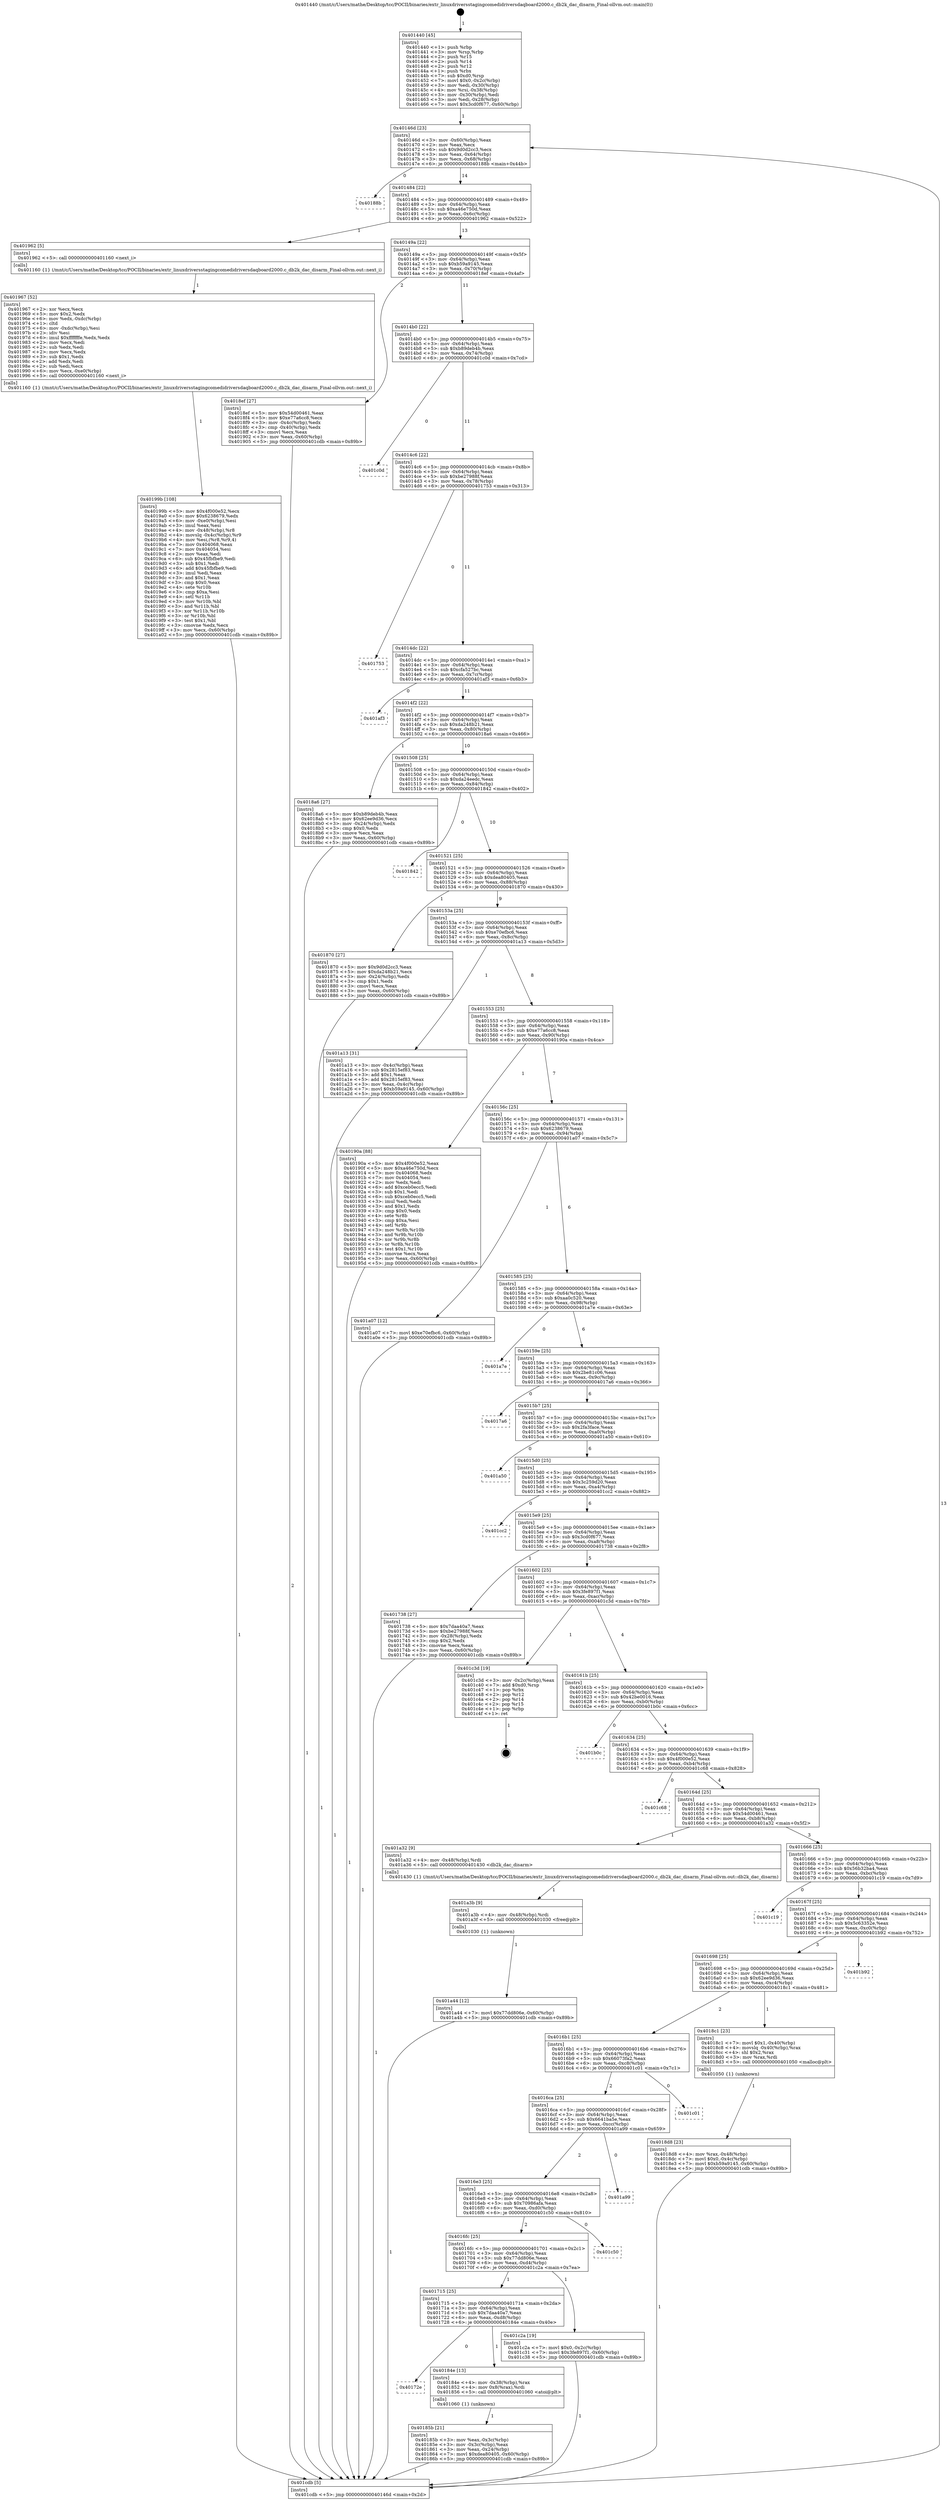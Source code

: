 digraph "0x401440" {
  label = "0x401440 (/mnt/c/Users/mathe/Desktop/tcc/POCII/binaries/extr_linuxdriversstagingcomedidriversdaqboard2000.c_db2k_dac_disarm_Final-ollvm.out::main(0))"
  labelloc = "t"
  node[shape=record]

  Entry [label="",width=0.3,height=0.3,shape=circle,fillcolor=black,style=filled]
  "0x40146d" [label="{
     0x40146d [23]\l
     | [instrs]\l
     &nbsp;&nbsp;0x40146d \<+3\>: mov -0x60(%rbp),%eax\l
     &nbsp;&nbsp;0x401470 \<+2\>: mov %eax,%ecx\l
     &nbsp;&nbsp;0x401472 \<+6\>: sub $0x9d0d2cc3,%ecx\l
     &nbsp;&nbsp;0x401478 \<+3\>: mov %eax,-0x64(%rbp)\l
     &nbsp;&nbsp;0x40147b \<+3\>: mov %ecx,-0x68(%rbp)\l
     &nbsp;&nbsp;0x40147e \<+6\>: je 000000000040188b \<main+0x44b\>\l
  }"]
  "0x40188b" [label="{
     0x40188b\l
  }", style=dashed]
  "0x401484" [label="{
     0x401484 [22]\l
     | [instrs]\l
     &nbsp;&nbsp;0x401484 \<+5\>: jmp 0000000000401489 \<main+0x49\>\l
     &nbsp;&nbsp;0x401489 \<+3\>: mov -0x64(%rbp),%eax\l
     &nbsp;&nbsp;0x40148c \<+5\>: sub $0xa46e750d,%eax\l
     &nbsp;&nbsp;0x401491 \<+3\>: mov %eax,-0x6c(%rbp)\l
     &nbsp;&nbsp;0x401494 \<+6\>: je 0000000000401962 \<main+0x522\>\l
  }"]
  Exit [label="",width=0.3,height=0.3,shape=circle,fillcolor=black,style=filled,peripheries=2]
  "0x401962" [label="{
     0x401962 [5]\l
     | [instrs]\l
     &nbsp;&nbsp;0x401962 \<+5\>: call 0000000000401160 \<next_i\>\l
     | [calls]\l
     &nbsp;&nbsp;0x401160 \{1\} (/mnt/c/Users/mathe/Desktop/tcc/POCII/binaries/extr_linuxdriversstagingcomedidriversdaqboard2000.c_db2k_dac_disarm_Final-ollvm.out::next_i)\l
  }"]
  "0x40149a" [label="{
     0x40149a [22]\l
     | [instrs]\l
     &nbsp;&nbsp;0x40149a \<+5\>: jmp 000000000040149f \<main+0x5f\>\l
     &nbsp;&nbsp;0x40149f \<+3\>: mov -0x64(%rbp),%eax\l
     &nbsp;&nbsp;0x4014a2 \<+5\>: sub $0xb59a9145,%eax\l
     &nbsp;&nbsp;0x4014a7 \<+3\>: mov %eax,-0x70(%rbp)\l
     &nbsp;&nbsp;0x4014aa \<+6\>: je 00000000004018ef \<main+0x4af\>\l
  }"]
  "0x401a44" [label="{
     0x401a44 [12]\l
     | [instrs]\l
     &nbsp;&nbsp;0x401a44 \<+7\>: movl $0x77dd806e,-0x60(%rbp)\l
     &nbsp;&nbsp;0x401a4b \<+5\>: jmp 0000000000401cdb \<main+0x89b\>\l
  }"]
  "0x4018ef" [label="{
     0x4018ef [27]\l
     | [instrs]\l
     &nbsp;&nbsp;0x4018ef \<+5\>: mov $0x54d00461,%eax\l
     &nbsp;&nbsp;0x4018f4 \<+5\>: mov $0xe77a6cc8,%ecx\l
     &nbsp;&nbsp;0x4018f9 \<+3\>: mov -0x4c(%rbp),%edx\l
     &nbsp;&nbsp;0x4018fc \<+3\>: cmp -0x40(%rbp),%edx\l
     &nbsp;&nbsp;0x4018ff \<+3\>: cmovl %ecx,%eax\l
     &nbsp;&nbsp;0x401902 \<+3\>: mov %eax,-0x60(%rbp)\l
     &nbsp;&nbsp;0x401905 \<+5\>: jmp 0000000000401cdb \<main+0x89b\>\l
  }"]
  "0x4014b0" [label="{
     0x4014b0 [22]\l
     | [instrs]\l
     &nbsp;&nbsp;0x4014b0 \<+5\>: jmp 00000000004014b5 \<main+0x75\>\l
     &nbsp;&nbsp;0x4014b5 \<+3\>: mov -0x64(%rbp),%eax\l
     &nbsp;&nbsp;0x4014b8 \<+5\>: sub $0xb89deb4b,%eax\l
     &nbsp;&nbsp;0x4014bd \<+3\>: mov %eax,-0x74(%rbp)\l
     &nbsp;&nbsp;0x4014c0 \<+6\>: je 0000000000401c0d \<main+0x7cd\>\l
  }"]
  "0x401a3b" [label="{
     0x401a3b [9]\l
     | [instrs]\l
     &nbsp;&nbsp;0x401a3b \<+4\>: mov -0x48(%rbp),%rdi\l
     &nbsp;&nbsp;0x401a3f \<+5\>: call 0000000000401030 \<free@plt\>\l
     | [calls]\l
     &nbsp;&nbsp;0x401030 \{1\} (unknown)\l
  }"]
  "0x401c0d" [label="{
     0x401c0d\l
  }", style=dashed]
  "0x4014c6" [label="{
     0x4014c6 [22]\l
     | [instrs]\l
     &nbsp;&nbsp;0x4014c6 \<+5\>: jmp 00000000004014cb \<main+0x8b\>\l
     &nbsp;&nbsp;0x4014cb \<+3\>: mov -0x64(%rbp),%eax\l
     &nbsp;&nbsp;0x4014ce \<+5\>: sub $0xbe27988f,%eax\l
     &nbsp;&nbsp;0x4014d3 \<+3\>: mov %eax,-0x78(%rbp)\l
     &nbsp;&nbsp;0x4014d6 \<+6\>: je 0000000000401753 \<main+0x313\>\l
  }"]
  "0x40199b" [label="{
     0x40199b [108]\l
     | [instrs]\l
     &nbsp;&nbsp;0x40199b \<+5\>: mov $0x4f000e52,%ecx\l
     &nbsp;&nbsp;0x4019a0 \<+5\>: mov $0x6238679,%edx\l
     &nbsp;&nbsp;0x4019a5 \<+6\>: mov -0xe0(%rbp),%esi\l
     &nbsp;&nbsp;0x4019ab \<+3\>: imul %eax,%esi\l
     &nbsp;&nbsp;0x4019ae \<+4\>: mov -0x48(%rbp),%r8\l
     &nbsp;&nbsp;0x4019b2 \<+4\>: movslq -0x4c(%rbp),%r9\l
     &nbsp;&nbsp;0x4019b6 \<+4\>: mov %esi,(%r8,%r9,4)\l
     &nbsp;&nbsp;0x4019ba \<+7\>: mov 0x404068,%eax\l
     &nbsp;&nbsp;0x4019c1 \<+7\>: mov 0x404054,%esi\l
     &nbsp;&nbsp;0x4019c8 \<+2\>: mov %eax,%edi\l
     &nbsp;&nbsp;0x4019ca \<+6\>: sub $0x45fbfbe9,%edi\l
     &nbsp;&nbsp;0x4019d0 \<+3\>: sub $0x1,%edi\l
     &nbsp;&nbsp;0x4019d3 \<+6\>: add $0x45fbfbe9,%edi\l
     &nbsp;&nbsp;0x4019d9 \<+3\>: imul %edi,%eax\l
     &nbsp;&nbsp;0x4019dc \<+3\>: and $0x1,%eax\l
     &nbsp;&nbsp;0x4019df \<+3\>: cmp $0x0,%eax\l
     &nbsp;&nbsp;0x4019e2 \<+4\>: sete %r10b\l
     &nbsp;&nbsp;0x4019e6 \<+3\>: cmp $0xa,%esi\l
     &nbsp;&nbsp;0x4019e9 \<+4\>: setl %r11b\l
     &nbsp;&nbsp;0x4019ed \<+3\>: mov %r10b,%bl\l
     &nbsp;&nbsp;0x4019f0 \<+3\>: and %r11b,%bl\l
     &nbsp;&nbsp;0x4019f3 \<+3\>: xor %r11b,%r10b\l
     &nbsp;&nbsp;0x4019f6 \<+3\>: or %r10b,%bl\l
     &nbsp;&nbsp;0x4019f9 \<+3\>: test $0x1,%bl\l
     &nbsp;&nbsp;0x4019fc \<+3\>: cmovne %edx,%ecx\l
     &nbsp;&nbsp;0x4019ff \<+3\>: mov %ecx,-0x60(%rbp)\l
     &nbsp;&nbsp;0x401a02 \<+5\>: jmp 0000000000401cdb \<main+0x89b\>\l
  }"]
  "0x401753" [label="{
     0x401753\l
  }", style=dashed]
  "0x4014dc" [label="{
     0x4014dc [22]\l
     | [instrs]\l
     &nbsp;&nbsp;0x4014dc \<+5\>: jmp 00000000004014e1 \<main+0xa1\>\l
     &nbsp;&nbsp;0x4014e1 \<+3\>: mov -0x64(%rbp),%eax\l
     &nbsp;&nbsp;0x4014e4 \<+5\>: sub $0xcfa527bc,%eax\l
     &nbsp;&nbsp;0x4014e9 \<+3\>: mov %eax,-0x7c(%rbp)\l
     &nbsp;&nbsp;0x4014ec \<+6\>: je 0000000000401af3 \<main+0x6b3\>\l
  }"]
  "0x401967" [label="{
     0x401967 [52]\l
     | [instrs]\l
     &nbsp;&nbsp;0x401967 \<+2\>: xor %ecx,%ecx\l
     &nbsp;&nbsp;0x401969 \<+5\>: mov $0x2,%edx\l
     &nbsp;&nbsp;0x40196e \<+6\>: mov %edx,-0xdc(%rbp)\l
     &nbsp;&nbsp;0x401974 \<+1\>: cltd\l
     &nbsp;&nbsp;0x401975 \<+6\>: mov -0xdc(%rbp),%esi\l
     &nbsp;&nbsp;0x40197b \<+2\>: idiv %esi\l
     &nbsp;&nbsp;0x40197d \<+6\>: imul $0xfffffffe,%edx,%edx\l
     &nbsp;&nbsp;0x401983 \<+2\>: mov %ecx,%edi\l
     &nbsp;&nbsp;0x401985 \<+2\>: sub %edx,%edi\l
     &nbsp;&nbsp;0x401987 \<+2\>: mov %ecx,%edx\l
     &nbsp;&nbsp;0x401989 \<+3\>: sub $0x1,%edx\l
     &nbsp;&nbsp;0x40198c \<+2\>: add %edx,%edi\l
     &nbsp;&nbsp;0x40198e \<+2\>: sub %edi,%ecx\l
     &nbsp;&nbsp;0x401990 \<+6\>: mov %ecx,-0xe0(%rbp)\l
     &nbsp;&nbsp;0x401996 \<+5\>: call 0000000000401160 \<next_i\>\l
     | [calls]\l
     &nbsp;&nbsp;0x401160 \{1\} (/mnt/c/Users/mathe/Desktop/tcc/POCII/binaries/extr_linuxdriversstagingcomedidriversdaqboard2000.c_db2k_dac_disarm_Final-ollvm.out::next_i)\l
  }"]
  "0x401af3" [label="{
     0x401af3\l
  }", style=dashed]
  "0x4014f2" [label="{
     0x4014f2 [22]\l
     | [instrs]\l
     &nbsp;&nbsp;0x4014f2 \<+5\>: jmp 00000000004014f7 \<main+0xb7\>\l
     &nbsp;&nbsp;0x4014f7 \<+3\>: mov -0x64(%rbp),%eax\l
     &nbsp;&nbsp;0x4014fa \<+5\>: sub $0xda248b21,%eax\l
     &nbsp;&nbsp;0x4014ff \<+3\>: mov %eax,-0x80(%rbp)\l
     &nbsp;&nbsp;0x401502 \<+6\>: je 00000000004018a6 \<main+0x466\>\l
  }"]
  "0x4018d8" [label="{
     0x4018d8 [23]\l
     | [instrs]\l
     &nbsp;&nbsp;0x4018d8 \<+4\>: mov %rax,-0x48(%rbp)\l
     &nbsp;&nbsp;0x4018dc \<+7\>: movl $0x0,-0x4c(%rbp)\l
     &nbsp;&nbsp;0x4018e3 \<+7\>: movl $0xb59a9145,-0x60(%rbp)\l
     &nbsp;&nbsp;0x4018ea \<+5\>: jmp 0000000000401cdb \<main+0x89b\>\l
  }"]
  "0x4018a6" [label="{
     0x4018a6 [27]\l
     | [instrs]\l
     &nbsp;&nbsp;0x4018a6 \<+5\>: mov $0xb89deb4b,%eax\l
     &nbsp;&nbsp;0x4018ab \<+5\>: mov $0x62ee9d36,%ecx\l
     &nbsp;&nbsp;0x4018b0 \<+3\>: mov -0x24(%rbp),%edx\l
     &nbsp;&nbsp;0x4018b3 \<+3\>: cmp $0x0,%edx\l
     &nbsp;&nbsp;0x4018b6 \<+3\>: cmove %ecx,%eax\l
     &nbsp;&nbsp;0x4018b9 \<+3\>: mov %eax,-0x60(%rbp)\l
     &nbsp;&nbsp;0x4018bc \<+5\>: jmp 0000000000401cdb \<main+0x89b\>\l
  }"]
  "0x401508" [label="{
     0x401508 [25]\l
     | [instrs]\l
     &nbsp;&nbsp;0x401508 \<+5\>: jmp 000000000040150d \<main+0xcd\>\l
     &nbsp;&nbsp;0x40150d \<+3\>: mov -0x64(%rbp),%eax\l
     &nbsp;&nbsp;0x401510 \<+5\>: sub $0xda24eedc,%eax\l
     &nbsp;&nbsp;0x401515 \<+6\>: mov %eax,-0x84(%rbp)\l
     &nbsp;&nbsp;0x40151b \<+6\>: je 0000000000401842 \<main+0x402\>\l
  }"]
  "0x40185b" [label="{
     0x40185b [21]\l
     | [instrs]\l
     &nbsp;&nbsp;0x40185b \<+3\>: mov %eax,-0x3c(%rbp)\l
     &nbsp;&nbsp;0x40185e \<+3\>: mov -0x3c(%rbp),%eax\l
     &nbsp;&nbsp;0x401861 \<+3\>: mov %eax,-0x24(%rbp)\l
     &nbsp;&nbsp;0x401864 \<+7\>: movl $0xdea80405,-0x60(%rbp)\l
     &nbsp;&nbsp;0x40186b \<+5\>: jmp 0000000000401cdb \<main+0x89b\>\l
  }"]
  "0x401842" [label="{
     0x401842\l
  }", style=dashed]
  "0x401521" [label="{
     0x401521 [25]\l
     | [instrs]\l
     &nbsp;&nbsp;0x401521 \<+5\>: jmp 0000000000401526 \<main+0xe6\>\l
     &nbsp;&nbsp;0x401526 \<+3\>: mov -0x64(%rbp),%eax\l
     &nbsp;&nbsp;0x401529 \<+5\>: sub $0xdea80405,%eax\l
     &nbsp;&nbsp;0x40152e \<+6\>: mov %eax,-0x88(%rbp)\l
     &nbsp;&nbsp;0x401534 \<+6\>: je 0000000000401870 \<main+0x430\>\l
  }"]
  "0x40172e" [label="{
     0x40172e\l
  }", style=dashed]
  "0x401870" [label="{
     0x401870 [27]\l
     | [instrs]\l
     &nbsp;&nbsp;0x401870 \<+5\>: mov $0x9d0d2cc3,%eax\l
     &nbsp;&nbsp;0x401875 \<+5\>: mov $0xda248b21,%ecx\l
     &nbsp;&nbsp;0x40187a \<+3\>: mov -0x24(%rbp),%edx\l
     &nbsp;&nbsp;0x40187d \<+3\>: cmp $0x1,%edx\l
     &nbsp;&nbsp;0x401880 \<+3\>: cmovl %ecx,%eax\l
     &nbsp;&nbsp;0x401883 \<+3\>: mov %eax,-0x60(%rbp)\l
     &nbsp;&nbsp;0x401886 \<+5\>: jmp 0000000000401cdb \<main+0x89b\>\l
  }"]
  "0x40153a" [label="{
     0x40153a [25]\l
     | [instrs]\l
     &nbsp;&nbsp;0x40153a \<+5\>: jmp 000000000040153f \<main+0xff\>\l
     &nbsp;&nbsp;0x40153f \<+3\>: mov -0x64(%rbp),%eax\l
     &nbsp;&nbsp;0x401542 \<+5\>: sub $0xe70efbc6,%eax\l
     &nbsp;&nbsp;0x401547 \<+6\>: mov %eax,-0x8c(%rbp)\l
     &nbsp;&nbsp;0x40154d \<+6\>: je 0000000000401a13 \<main+0x5d3\>\l
  }"]
  "0x40184e" [label="{
     0x40184e [13]\l
     | [instrs]\l
     &nbsp;&nbsp;0x40184e \<+4\>: mov -0x38(%rbp),%rax\l
     &nbsp;&nbsp;0x401852 \<+4\>: mov 0x8(%rax),%rdi\l
     &nbsp;&nbsp;0x401856 \<+5\>: call 0000000000401060 \<atoi@plt\>\l
     | [calls]\l
     &nbsp;&nbsp;0x401060 \{1\} (unknown)\l
  }"]
  "0x401a13" [label="{
     0x401a13 [31]\l
     | [instrs]\l
     &nbsp;&nbsp;0x401a13 \<+3\>: mov -0x4c(%rbp),%eax\l
     &nbsp;&nbsp;0x401a16 \<+5\>: sub $0x2815ef83,%eax\l
     &nbsp;&nbsp;0x401a1b \<+3\>: add $0x1,%eax\l
     &nbsp;&nbsp;0x401a1e \<+5\>: add $0x2815ef83,%eax\l
     &nbsp;&nbsp;0x401a23 \<+3\>: mov %eax,-0x4c(%rbp)\l
     &nbsp;&nbsp;0x401a26 \<+7\>: movl $0xb59a9145,-0x60(%rbp)\l
     &nbsp;&nbsp;0x401a2d \<+5\>: jmp 0000000000401cdb \<main+0x89b\>\l
  }"]
  "0x401553" [label="{
     0x401553 [25]\l
     | [instrs]\l
     &nbsp;&nbsp;0x401553 \<+5\>: jmp 0000000000401558 \<main+0x118\>\l
     &nbsp;&nbsp;0x401558 \<+3\>: mov -0x64(%rbp),%eax\l
     &nbsp;&nbsp;0x40155b \<+5\>: sub $0xe77a6cc8,%eax\l
     &nbsp;&nbsp;0x401560 \<+6\>: mov %eax,-0x90(%rbp)\l
     &nbsp;&nbsp;0x401566 \<+6\>: je 000000000040190a \<main+0x4ca\>\l
  }"]
  "0x401715" [label="{
     0x401715 [25]\l
     | [instrs]\l
     &nbsp;&nbsp;0x401715 \<+5\>: jmp 000000000040171a \<main+0x2da\>\l
     &nbsp;&nbsp;0x40171a \<+3\>: mov -0x64(%rbp),%eax\l
     &nbsp;&nbsp;0x40171d \<+5\>: sub $0x7daa40a7,%eax\l
     &nbsp;&nbsp;0x401722 \<+6\>: mov %eax,-0xd8(%rbp)\l
     &nbsp;&nbsp;0x401728 \<+6\>: je 000000000040184e \<main+0x40e\>\l
  }"]
  "0x40190a" [label="{
     0x40190a [88]\l
     | [instrs]\l
     &nbsp;&nbsp;0x40190a \<+5\>: mov $0x4f000e52,%eax\l
     &nbsp;&nbsp;0x40190f \<+5\>: mov $0xa46e750d,%ecx\l
     &nbsp;&nbsp;0x401914 \<+7\>: mov 0x404068,%edx\l
     &nbsp;&nbsp;0x40191b \<+7\>: mov 0x404054,%esi\l
     &nbsp;&nbsp;0x401922 \<+2\>: mov %edx,%edi\l
     &nbsp;&nbsp;0x401924 \<+6\>: add $0xceb0ecc5,%edi\l
     &nbsp;&nbsp;0x40192a \<+3\>: sub $0x1,%edi\l
     &nbsp;&nbsp;0x40192d \<+6\>: sub $0xceb0ecc5,%edi\l
     &nbsp;&nbsp;0x401933 \<+3\>: imul %edi,%edx\l
     &nbsp;&nbsp;0x401936 \<+3\>: and $0x1,%edx\l
     &nbsp;&nbsp;0x401939 \<+3\>: cmp $0x0,%edx\l
     &nbsp;&nbsp;0x40193c \<+4\>: sete %r8b\l
     &nbsp;&nbsp;0x401940 \<+3\>: cmp $0xa,%esi\l
     &nbsp;&nbsp;0x401943 \<+4\>: setl %r9b\l
     &nbsp;&nbsp;0x401947 \<+3\>: mov %r8b,%r10b\l
     &nbsp;&nbsp;0x40194a \<+3\>: and %r9b,%r10b\l
     &nbsp;&nbsp;0x40194d \<+3\>: xor %r9b,%r8b\l
     &nbsp;&nbsp;0x401950 \<+3\>: or %r8b,%r10b\l
     &nbsp;&nbsp;0x401953 \<+4\>: test $0x1,%r10b\l
     &nbsp;&nbsp;0x401957 \<+3\>: cmovne %ecx,%eax\l
     &nbsp;&nbsp;0x40195a \<+3\>: mov %eax,-0x60(%rbp)\l
     &nbsp;&nbsp;0x40195d \<+5\>: jmp 0000000000401cdb \<main+0x89b\>\l
  }"]
  "0x40156c" [label="{
     0x40156c [25]\l
     | [instrs]\l
     &nbsp;&nbsp;0x40156c \<+5\>: jmp 0000000000401571 \<main+0x131\>\l
     &nbsp;&nbsp;0x401571 \<+3\>: mov -0x64(%rbp),%eax\l
     &nbsp;&nbsp;0x401574 \<+5\>: sub $0x6238679,%eax\l
     &nbsp;&nbsp;0x401579 \<+6\>: mov %eax,-0x94(%rbp)\l
     &nbsp;&nbsp;0x40157f \<+6\>: je 0000000000401a07 \<main+0x5c7\>\l
  }"]
  "0x401c2a" [label="{
     0x401c2a [19]\l
     | [instrs]\l
     &nbsp;&nbsp;0x401c2a \<+7\>: movl $0x0,-0x2c(%rbp)\l
     &nbsp;&nbsp;0x401c31 \<+7\>: movl $0x3fe897f1,-0x60(%rbp)\l
     &nbsp;&nbsp;0x401c38 \<+5\>: jmp 0000000000401cdb \<main+0x89b\>\l
  }"]
  "0x401a07" [label="{
     0x401a07 [12]\l
     | [instrs]\l
     &nbsp;&nbsp;0x401a07 \<+7\>: movl $0xe70efbc6,-0x60(%rbp)\l
     &nbsp;&nbsp;0x401a0e \<+5\>: jmp 0000000000401cdb \<main+0x89b\>\l
  }"]
  "0x401585" [label="{
     0x401585 [25]\l
     | [instrs]\l
     &nbsp;&nbsp;0x401585 \<+5\>: jmp 000000000040158a \<main+0x14a\>\l
     &nbsp;&nbsp;0x40158a \<+3\>: mov -0x64(%rbp),%eax\l
     &nbsp;&nbsp;0x40158d \<+5\>: sub $0xaa0c520,%eax\l
     &nbsp;&nbsp;0x401592 \<+6\>: mov %eax,-0x98(%rbp)\l
     &nbsp;&nbsp;0x401598 \<+6\>: je 0000000000401a7e \<main+0x63e\>\l
  }"]
  "0x4016fc" [label="{
     0x4016fc [25]\l
     | [instrs]\l
     &nbsp;&nbsp;0x4016fc \<+5\>: jmp 0000000000401701 \<main+0x2c1\>\l
     &nbsp;&nbsp;0x401701 \<+3\>: mov -0x64(%rbp),%eax\l
     &nbsp;&nbsp;0x401704 \<+5\>: sub $0x77dd806e,%eax\l
     &nbsp;&nbsp;0x401709 \<+6\>: mov %eax,-0xd4(%rbp)\l
     &nbsp;&nbsp;0x40170f \<+6\>: je 0000000000401c2a \<main+0x7ea\>\l
  }"]
  "0x401a7e" [label="{
     0x401a7e\l
  }", style=dashed]
  "0x40159e" [label="{
     0x40159e [25]\l
     | [instrs]\l
     &nbsp;&nbsp;0x40159e \<+5\>: jmp 00000000004015a3 \<main+0x163\>\l
     &nbsp;&nbsp;0x4015a3 \<+3\>: mov -0x64(%rbp),%eax\l
     &nbsp;&nbsp;0x4015a6 \<+5\>: sub $0x2be81c06,%eax\l
     &nbsp;&nbsp;0x4015ab \<+6\>: mov %eax,-0x9c(%rbp)\l
     &nbsp;&nbsp;0x4015b1 \<+6\>: je 00000000004017a6 \<main+0x366\>\l
  }"]
  "0x401c50" [label="{
     0x401c50\l
  }", style=dashed]
  "0x4017a6" [label="{
     0x4017a6\l
  }", style=dashed]
  "0x4015b7" [label="{
     0x4015b7 [25]\l
     | [instrs]\l
     &nbsp;&nbsp;0x4015b7 \<+5\>: jmp 00000000004015bc \<main+0x17c\>\l
     &nbsp;&nbsp;0x4015bc \<+3\>: mov -0x64(%rbp),%eax\l
     &nbsp;&nbsp;0x4015bf \<+5\>: sub $0x2fa3face,%eax\l
     &nbsp;&nbsp;0x4015c4 \<+6\>: mov %eax,-0xa0(%rbp)\l
     &nbsp;&nbsp;0x4015ca \<+6\>: je 0000000000401a50 \<main+0x610\>\l
  }"]
  "0x4016e3" [label="{
     0x4016e3 [25]\l
     | [instrs]\l
     &nbsp;&nbsp;0x4016e3 \<+5\>: jmp 00000000004016e8 \<main+0x2a8\>\l
     &nbsp;&nbsp;0x4016e8 \<+3\>: mov -0x64(%rbp),%eax\l
     &nbsp;&nbsp;0x4016eb \<+5\>: sub $0x70986afa,%eax\l
     &nbsp;&nbsp;0x4016f0 \<+6\>: mov %eax,-0xd0(%rbp)\l
     &nbsp;&nbsp;0x4016f6 \<+6\>: je 0000000000401c50 \<main+0x810\>\l
  }"]
  "0x401a50" [label="{
     0x401a50\l
  }", style=dashed]
  "0x4015d0" [label="{
     0x4015d0 [25]\l
     | [instrs]\l
     &nbsp;&nbsp;0x4015d0 \<+5\>: jmp 00000000004015d5 \<main+0x195\>\l
     &nbsp;&nbsp;0x4015d5 \<+3\>: mov -0x64(%rbp),%eax\l
     &nbsp;&nbsp;0x4015d8 \<+5\>: sub $0x3c259d20,%eax\l
     &nbsp;&nbsp;0x4015dd \<+6\>: mov %eax,-0xa4(%rbp)\l
     &nbsp;&nbsp;0x4015e3 \<+6\>: je 0000000000401cc2 \<main+0x882\>\l
  }"]
  "0x401a99" [label="{
     0x401a99\l
  }", style=dashed]
  "0x401cc2" [label="{
     0x401cc2\l
  }", style=dashed]
  "0x4015e9" [label="{
     0x4015e9 [25]\l
     | [instrs]\l
     &nbsp;&nbsp;0x4015e9 \<+5\>: jmp 00000000004015ee \<main+0x1ae\>\l
     &nbsp;&nbsp;0x4015ee \<+3\>: mov -0x64(%rbp),%eax\l
     &nbsp;&nbsp;0x4015f1 \<+5\>: sub $0x3cd0f677,%eax\l
     &nbsp;&nbsp;0x4015f6 \<+6\>: mov %eax,-0xa8(%rbp)\l
     &nbsp;&nbsp;0x4015fc \<+6\>: je 0000000000401738 \<main+0x2f8\>\l
  }"]
  "0x4016ca" [label="{
     0x4016ca [25]\l
     | [instrs]\l
     &nbsp;&nbsp;0x4016ca \<+5\>: jmp 00000000004016cf \<main+0x28f\>\l
     &nbsp;&nbsp;0x4016cf \<+3\>: mov -0x64(%rbp),%eax\l
     &nbsp;&nbsp;0x4016d2 \<+5\>: sub $0x6641ba5e,%eax\l
     &nbsp;&nbsp;0x4016d7 \<+6\>: mov %eax,-0xcc(%rbp)\l
     &nbsp;&nbsp;0x4016dd \<+6\>: je 0000000000401a99 \<main+0x659\>\l
  }"]
  "0x401738" [label="{
     0x401738 [27]\l
     | [instrs]\l
     &nbsp;&nbsp;0x401738 \<+5\>: mov $0x7daa40a7,%eax\l
     &nbsp;&nbsp;0x40173d \<+5\>: mov $0xbe27988f,%ecx\l
     &nbsp;&nbsp;0x401742 \<+3\>: mov -0x28(%rbp),%edx\l
     &nbsp;&nbsp;0x401745 \<+3\>: cmp $0x2,%edx\l
     &nbsp;&nbsp;0x401748 \<+3\>: cmovne %ecx,%eax\l
     &nbsp;&nbsp;0x40174b \<+3\>: mov %eax,-0x60(%rbp)\l
     &nbsp;&nbsp;0x40174e \<+5\>: jmp 0000000000401cdb \<main+0x89b\>\l
  }"]
  "0x401602" [label="{
     0x401602 [25]\l
     | [instrs]\l
     &nbsp;&nbsp;0x401602 \<+5\>: jmp 0000000000401607 \<main+0x1c7\>\l
     &nbsp;&nbsp;0x401607 \<+3\>: mov -0x64(%rbp),%eax\l
     &nbsp;&nbsp;0x40160a \<+5\>: sub $0x3fe897f1,%eax\l
     &nbsp;&nbsp;0x40160f \<+6\>: mov %eax,-0xac(%rbp)\l
     &nbsp;&nbsp;0x401615 \<+6\>: je 0000000000401c3d \<main+0x7fd\>\l
  }"]
  "0x401cdb" [label="{
     0x401cdb [5]\l
     | [instrs]\l
     &nbsp;&nbsp;0x401cdb \<+5\>: jmp 000000000040146d \<main+0x2d\>\l
  }"]
  "0x401440" [label="{
     0x401440 [45]\l
     | [instrs]\l
     &nbsp;&nbsp;0x401440 \<+1\>: push %rbp\l
     &nbsp;&nbsp;0x401441 \<+3\>: mov %rsp,%rbp\l
     &nbsp;&nbsp;0x401444 \<+2\>: push %r15\l
     &nbsp;&nbsp;0x401446 \<+2\>: push %r14\l
     &nbsp;&nbsp;0x401448 \<+2\>: push %r12\l
     &nbsp;&nbsp;0x40144a \<+1\>: push %rbx\l
     &nbsp;&nbsp;0x40144b \<+7\>: sub $0xd0,%rsp\l
     &nbsp;&nbsp;0x401452 \<+7\>: movl $0x0,-0x2c(%rbp)\l
     &nbsp;&nbsp;0x401459 \<+3\>: mov %edi,-0x30(%rbp)\l
     &nbsp;&nbsp;0x40145c \<+4\>: mov %rsi,-0x38(%rbp)\l
     &nbsp;&nbsp;0x401460 \<+3\>: mov -0x30(%rbp),%edi\l
     &nbsp;&nbsp;0x401463 \<+3\>: mov %edi,-0x28(%rbp)\l
     &nbsp;&nbsp;0x401466 \<+7\>: movl $0x3cd0f677,-0x60(%rbp)\l
  }"]
  "0x401c01" [label="{
     0x401c01\l
  }", style=dashed]
  "0x401c3d" [label="{
     0x401c3d [19]\l
     | [instrs]\l
     &nbsp;&nbsp;0x401c3d \<+3\>: mov -0x2c(%rbp),%eax\l
     &nbsp;&nbsp;0x401c40 \<+7\>: add $0xd0,%rsp\l
     &nbsp;&nbsp;0x401c47 \<+1\>: pop %rbx\l
     &nbsp;&nbsp;0x401c48 \<+2\>: pop %r12\l
     &nbsp;&nbsp;0x401c4a \<+2\>: pop %r14\l
     &nbsp;&nbsp;0x401c4c \<+2\>: pop %r15\l
     &nbsp;&nbsp;0x401c4e \<+1\>: pop %rbp\l
     &nbsp;&nbsp;0x401c4f \<+1\>: ret\l
  }"]
  "0x40161b" [label="{
     0x40161b [25]\l
     | [instrs]\l
     &nbsp;&nbsp;0x40161b \<+5\>: jmp 0000000000401620 \<main+0x1e0\>\l
     &nbsp;&nbsp;0x401620 \<+3\>: mov -0x64(%rbp),%eax\l
     &nbsp;&nbsp;0x401623 \<+5\>: sub $0x42be0016,%eax\l
     &nbsp;&nbsp;0x401628 \<+6\>: mov %eax,-0xb0(%rbp)\l
     &nbsp;&nbsp;0x40162e \<+6\>: je 0000000000401b0c \<main+0x6cc\>\l
  }"]
  "0x4016b1" [label="{
     0x4016b1 [25]\l
     | [instrs]\l
     &nbsp;&nbsp;0x4016b1 \<+5\>: jmp 00000000004016b6 \<main+0x276\>\l
     &nbsp;&nbsp;0x4016b6 \<+3\>: mov -0x64(%rbp),%eax\l
     &nbsp;&nbsp;0x4016b9 \<+5\>: sub $0x66073fa2,%eax\l
     &nbsp;&nbsp;0x4016be \<+6\>: mov %eax,-0xc8(%rbp)\l
     &nbsp;&nbsp;0x4016c4 \<+6\>: je 0000000000401c01 \<main+0x7c1\>\l
  }"]
  "0x401b0c" [label="{
     0x401b0c\l
  }", style=dashed]
  "0x401634" [label="{
     0x401634 [25]\l
     | [instrs]\l
     &nbsp;&nbsp;0x401634 \<+5\>: jmp 0000000000401639 \<main+0x1f9\>\l
     &nbsp;&nbsp;0x401639 \<+3\>: mov -0x64(%rbp),%eax\l
     &nbsp;&nbsp;0x40163c \<+5\>: sub $0x4f000e52,%eax\l
     &nbsp;&nbsp;0x401641 \<+6\>: mov %eax,-0xb4(%rbp)\l
     &nbsp;&nbsp;0x401647 \<+6\>: je 0000000000401c68 \<main+0x828\>\l
  }"]
  "0x4018c1" [label="{
     0x4018c1 [23]\l
     | [instrs]\l
     &nbsp;&nbsp;0x4018c1 \<+7\>: movl $0x1,-0x40(%rbp)\l
     &nbsp;&nbsp;0x4018c8 \<+4\>: movslq -0x40(%rbp),%rax\l
     &nbsp;&nbsp;0x4018cc \<+4\>: shl $0x2,%rax\l
     &nbsp;&nbsp;0x4018d0 \<+3\>: mov %rax,%rdi\l
     &nbsp;&nbsp;0x4018d3 \<+5\>: call 0000000000401050 \<malloc@plt\>\l
     | [calls]\l
     &nbsp;&nbsp;0x401050 \{1\} (unknown)\l
  }"]
  "0x401c68" [label="{
     0x401c68\l
  }", style=dashed]
  "0x40164d" [label="{
     0x40164d [25]\l
     | [instrs]\l
     &nbsp;&nbsp;0x40164d \<+5\>: jmp 0000000000401652 \<main+0x212\>\l
     &nbsp;&nbsp;0x401652 \<+3\>: mov -0x64(%rbp),%eax\l
     &nbsp;&nbsp;0x401655 \<+5\>: sub $0x54d00461,%eax\l
     &nbsp;&nbsp;0x40165a \<+6\>: mov %eax,-0xb8(%rbp)\l
     &nbsp;&nbsp;0x401660 \<+6\>: je 0000000000401a32 \<main+0x5f2\>\l
  }"]
  "0x401698" [label="{
     0x401698 [25]\l
     | [instrs]\l
     &nbsp;&nbsp;0x401698 \<+5\>: jmp 000000000040169d \<main+0x25d\>\l
     &nbsp;&nbsp;0x40169d \<+3\>: mov -0x64(%rbp),%eax\l
     &nbsp;&nbsp;0x4016a0 \<+5\>: sub $0x62ee9d36,%eax\l
     &nbsp;&nbsp;0x4016a5 \<+6\>: mov %eax,-0xc4(%rbp)\l
     &nbsp;&nbsp;0x4016ab \<+6\>: je 00000000004018c1 \<main+0x481\>\l
  }"]
  "0x401a32" [label="{
     0x401a32 [9]\l
     | [instrs]\l
     &nbsp;&nbsp;0x401a32 \<+4\>: mov -0x48(%rbp),%rdi\l
     &nbsp;&nbsp;0x401a36 \<+5\>: call 0000000000401430 \<db2k_dac_disarm\>\l
     | [calls]\l
     &nbsp;&nbsp;0x401430 \{1\} (/mnt/c/Users/mathe/Desktop/tcc/POCII/binaries/extr_linuxdriversstagingcomedidriversdaqboard2000.c_db2k_dac_disarm_Final-ollvm.out::db2k_dac_disarm)\l
  }"]
  "0x401666" [label="{
     0x401666 [25]\l
     | [instrs]\l
     &nbsp;&nbsp;0x401666 \<+5\>: jmp 000000000040166b \<main+0x22b\>\l
     &nbsp;&nbsp;0x40166b \<+3\>: mov -0x64(%rbp),%eax\l
     &nbsp;&nbsp;0x40166e \<+5\>: sub $0x56b32ba4,%eax\l
     &nbsp;&nbsp;0x401673 \<+6\>: mov %eax,-0xbc(%rbp)\l
     &nbsp;&nbsp;0x401679 \<+6\>: je 0000000000401c19 \<main+0x7d9\>\l
  }"]
  "0x401b92" [label="{
     0x401b92\l
  }", style=dashed]
  "0x401c19" [label="{
     0x401c19\l
  }", style=dashed]
  "0x40167f" [label="{
     0x40167f [25]\l
     | [instrs]\l
     &nbsp;&nbsp;0x40167f \<+5\>: jmp 0000000000401684 \<main+0x244\>\l
     &nbsp;&nbsp;0x401684 \<+3\>: mov -0x64(%rbp),%eax\l
     &nbsp;&nbsp;0x401687 \<+5\>: sub $0x5c63352e,%eax\l
     &nbsp;&nbsp;0x40168c \<+6\>: mov %eax,-0xc0(%rbp)\l
     &nbsp;&nbsp;0x401692 \<+6\>: je 0000000000401b92 \<main+0x752\>\l
  }"]
  Entry -> "0x401440" [label=" 1"]
  "0x40146d" -> "0x40188b" [label=" 0"]
  "0x40146d" -> "0x401484" [label=" 14"]
  "0x401c3d" -> Exit [label=" 1"]
  "0x401484" -> "0x401962" [label=" 1"]
  "0x401484" -> "0x40149a" [label=" 13"]
  "0x401c2a" -> "0x401cdb" [label=" 1"]
  "0x40149a" -> "0x4018ef" [label=" 2"]
  "0x40149a" -> "0x4014b0" [label=" 11"]
  "0x401a44" -> "0x401cdb" [label=" 1"]
  "0x4014b0" -> "0x401c0d" [label=" 0"]
  "0x4014b0" -> "0x4014c6" [label=" 11"]
  "0x401a3b" -> "0x401a44" [label=" 1"]
  "0x4014c6" -> "0x401753" [label=" 0"]
  "0x4014c6" -> "0x4014dc" [label=" 11"]
  "0x401a32" -> "0x401a3b" [label=" 1"]
  "0x4014dc" -> "0x401af3" [label=" 0"]
  "0x4014dc" -> "0x4014f2" [label=" 11"]
  "0x401a13" -> "0x401cdb" [label=" 1"]
  "0x4014f2" -> "0x4018a6" [label=" 1"]
  "0x4014f2" -> "0x401508" [label=" 10"]
  "0x401a07" -> "0x401cdb" [label=" 1"]
  "0x401508" -> "0x401842" [label=" 0"]
  "0x401508" -> "0x401521" [label=" 10"]
  "0x40199b" -> "0x401cdb" [label=" 1"]
  "0x401521" -> "0x401870" [label=" 1"]
  "0x401521" -> "0x40153a" [label=" 9"]
  "0x401967" -> "0x40199b" [label=" 1"]
  "0x40153a" -> "0x401a13" [label=" 1"]
  "0x40153a" -> "0x401553" [label=" 8"]
  "0x401962" -> "0x401967" [label=" 1"]
  "0x401553" -> "0x40190a" [label=" 1"]
  "0x401553" -> "0x40156c" [label=" 7"]
  "0x4018ef" -> "0x401cdb" [label=" 2"]
  "0x40156c" -> "0x401a07" [label=" 1"]
  "0x40156c" -> "0x401585" [label=" 6"]
  "0x4018d8" -> "0x401cdb" [label=" 1"]
  "0x401585" -> "0x401a7e" [label=" 0"]
  "0x401585" -> "0x40159e" [label=" 6"]
  "0x4018a6" -> "0x401cdb" [label=" 1"]
  "0x40159e" -> "0x4017a6" [label=" 0"]
  "0x40159e" -> "0x4015b7" [label=" 6"]
  "0x401870" -> "0x401cdb" [label=" 1"]
  "0x4015b7" -> "0x401a50" [label=" 0"]
  "0x4015b7" -> "0x4015d0" [label=" 6"]
  "0x40184e" -> "0x40185b" [label=" 1"]
  "0x4015d0" -> "0x401cc2" [label=" 0"]
  "0x4015d0" -> "0x4015e9" [label=" 6"]
  "0x401715" -> "0x40172e" [label=" 0"]
  "0x4015e9" -> "0x401738" [label=" 1"]
  "0x4015e9" -> "0x401602" [label=" 5"]
  "0x401738" -> "0x401cdb" [label=" 1"]
  "0x401440" -> "0x40146d" [label=" 1"]
  "0x401cdb" -> "0x40146d" [label=" 13"]
  "0x40190a" -> "0x401cdb" [label=" 1"]
  "0x401602" -> "0x401c3d" [label=" 1"]
  "0x401602" -> "0x40161b" [label=" 4"]
  "0x4016fc" -> "0x401715" [label=" 1"]
  "0x40161b" -> "0x401b0c" [label=" 0"]
  "0x40161b" -> "0x401634" [label=" 4"]
  "0x4018c1" -> "0x4018d8" [label=" 1"]
  "0x401634" -> "0x401c68" [label=" 0"]
  "0x401634" -> "0x40164d" [label=" 4"]
  "0x4016e3" -> "0x4016fc" [label=" 2"]
  "0x40164d" -> "0x401a32" [label=" 1"]
  "0x40164d" -> "0x401666" [label=" 3"]
  "0x40185b" -> "0x401cdb" [label=" 1"]
  "0x401666" -> "0x401c19" [label=" 0"]
  "0x401666" -> "0x40167f" [label=" 3"]
  "0x4016ca" -> "0x4016e3" [label=" 2"]
  "0x40167f" -> "0x401b92" [label=" 0"]
  "0x40167f" -> "0x401698" [label=" 3"]
  "0x4016e3" -> "0x401c50" [label=" 0"]
  "0x401698" -> "0x4018c1" [label=" 1"]
  "0x401698" -> "0x4016b1" [label=" 2"]
  "0x4016fc" -> "0x401c2a" [label=" 1"]
  "0x4016b1" -> "0x401c01" [label=" 0"]
  "0x4016b1" -> "0x4016ca" [label=" 2"]
  "0x401715" -> "0x40184e" [label=" 1"]
  "0x4016ca" -> "0x401a99" [label=" 0"]
}
